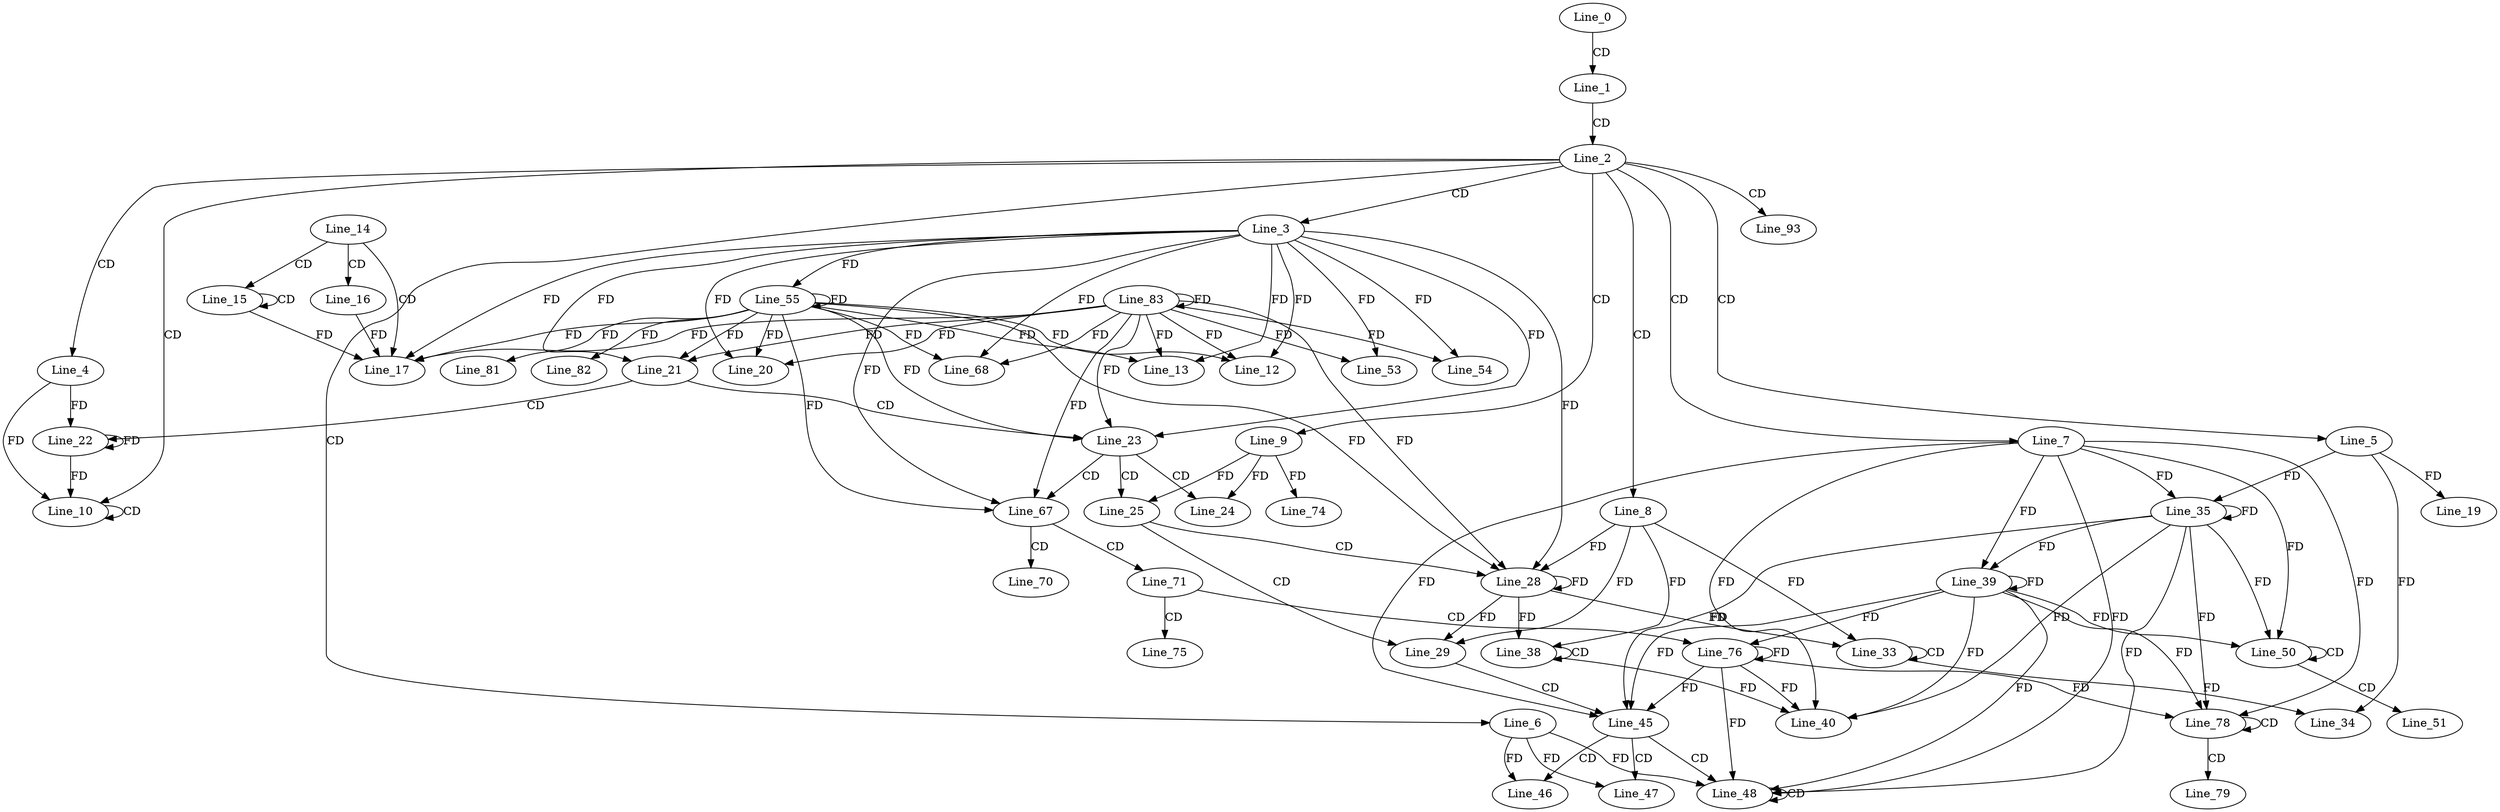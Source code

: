 digraph G {
  Line_0;
  Line_1;
  Line_2;
  Line_3;
  Line_4;
  Line_5;
  Line_6;
  Line_7;
  Line_8;
  Line_9;
  Line_10;
  Line_12;
  Line_13;
  Line_14;
  Line_15;
  Line_15;
  Line_16;
  Line_17;
  Line_17;
  Line_19;
  Line_20;
  Line_21;
  Line_21;
  Line_22;
  Line_23;
  Line_23;
  Line_24;
  Line_25;
  Line_28;
  Line_28;
  Line_29;
  Line_33;
  Line_33;
  Line_34;
  Line_35;
  Line_38;
  Line_38;
  Line_39;
  Line_40;
  Line_45;
  Line_46;
  Line_47;
  Line_48;
  Line_48;
  Line_48;
  Line_48;
  Line_50;
  Line_50;
  Line_50;
  Line_51;
  Line_53;
  Line_54;
  Line_55;
  Line_67;
  Line_67;
  Line_68;
  Line_70;
  Line_71;
  Line_74;
  Line_75;
  Line_76;
  Line_78;
  Line_78;
  Line_78;
  Line_79;
  Line_81;
  Line_82;
  Line_83;
  Line_10;
  Line_93;
  Line_0 -> Line_1 [ label="CD" ];
  Line_1 -> Line_2 [ label="CD" ];
  Line_2 -> Line_3 [ label="CD" ];
  Line_2 -> Line_4 [ label="CD" ];
  Line_2 -> Line_5 [ label="CD" ];
  Line_2 -> Line_6 [ label="CD" ];
  Line_2 -> Line_7 [ label="CD" ];
  Line_2 -> Line_8 [ label="CD" ];
  Line_2 -> Line_9 [ label="CD" ];
  Line_2 -> Line_10 [ label="CD" ];
  Line_10 -> Line_10 [ label="CD" ];
  Line_3 -> Line_12 [ label="FD" ];
  Line_3 -> Line_13 [ label="FD" ];
  Line_14 -> Line_15 [ label="CD" ];
  Line_15 -> Line_15 [ label="CD" ];
  Line_14 -> Line_16 [ label="CD" ];
  Line_14 -> Line_17 [ label="CD" ];
  Line_3 -> Line_17 [ label="FD" ];
  Line_16 -> Line_17 [ label="FD" ];
  Line_15 -> Line_17 [ label="FD" ];
  Line_5 -> Line_19 [ label="FD" ];
  Line_3 -> Line_20 [ label="FD" ];
  Line_3 -> Line_21 [ label="FD" ];
  Line_21 -> Line_22 [ label="CD" ];
  Line_22 -> Line_22 [ label="FD" ];
  Line_4 -> Line_22 [ label="FD" ];
  Line_21 -> Line_23 [ label="CD" ];
  Line_3 -> Line_23 [ label="FD" ];
  Line_23 -> Line_24 [ label="CD" ];
  Line_9 -> Line_24 [ label="FD" ];
  Line_23 -> Line_25 [ label="CD" ];
  Line_9 -> Line_25 [ label="FD" ];
  Line_25 -> Line_28 [ label="CD" ];
  Line_28 -> Line_28 [ label="FD" ];
  Line_8 -> Line_28 [ label="FD" ];
  Line_3 -> Line_28 [ label="FD" ];
  Line_25 -> Line_29 [ label="CD" ];
  Line_28 -> Line_29 [ label="FD" ];
  Line_8 -> Line_29 [ label="FD" ];
  Line_33 -> Line_33 [ label="CD" ];
  Line_28 -> Line_33 [ label="FD" ];
  Line_8 -> Line_33 [ label="FD" ];
  Line_5 -> Line_34 [ label="FD" ];
  Line_33 -> Line_34 [ label="FD" ];
  Line_35 -> Line_35 [ label="FD" ];
  Line_7 -> Line_35 [ label="FD" ];
  Line_5 -> Line_35 [ label="FD" ];
  Line_38 -> Line_38 [ label="CD" ];
  Line_28 -> Line_38 [ label="FD" ];
  Line_8 -> Line_38 [ label="FD" ];
  Line_35 -> Line_39 [ label="FD" ];
  Line_39 -> Line_39 [ label="FD" ];
  Line_7 -> Line_39 [ label="FD" ];
  Line_35 -> Line_40 [ label="FD" ];
  Line_39 -> Line_40 [ label="FD" ];
  Line_7 -> Line_40 [ label="FD" ];
  Line_38 -> Line_40 [ label="FD" ];
  Line_29 -> Line_45 [ label="CD" ];
  Line_35 -> Line_45 [ label="FD" ];
  Line_39 -> Line_45 [ label="FD" ];
  Line_7 -> Line_45 [ label="FD" ];
  Line_45 -> Line_46 [ label="CD" ];
  Line_6 -> Line_46 [ label="FD" ];
  Line_45 -> Line_47 [ label="CD" ];
  Line_6 -> Line_47 [ label="FD" ];
  Line_45 -> Line_48 [ label="CD" ];
  Line_48 -> Line_48 [ label="CD" ];
  Line_35 -> Line_48 [ label="FD" ];
  Line_39 -> Line_48 [ label="FD" ];
  Line_7 -> Line_48 [ label="FD" ];
  Line_6 -> Line_48 [ label="FD" ];
  Line_50 -> Line_50 [ label="CD" ];
  Line_35 -> Line_50 [ label="FD" ];
  Line_39 -> Line_50 [ label="FD" ];
  Line_7 -> Line_50 [ label="FD" ];
  Line_50 -> Line_51 [ label="CD" ];
  Line_3 -> Line_53 [ label="FD" ];
  Line_3 -> Line_54 [ label="FD" ];
  Line_55 -> Line_55 [ label="FD" ];
  Line_3 -> Line_55 [ label="FD" ];
  Line_23 -> Line_67 [ label="CD" ];
  Line_55 -> Line_67 [ label="FD" ];
  Line_3 -> Line_67 [ label="FD" ];
  Line_55 -> Line_68 [ label="FD" ];
  Line_3 -> Line_68 [ label="FD" ];
  Line_67 -> Line_70 [ label="CD" ];
  Line_67 -> Line_71 [ label="CD" ];
  Line_9 -> Line_74 [ label="FD" ];
  Line_71 -> Line_75 [ label="CD" ];
  Line_71 -> Line_76 [ label="CD" ];
  Line_39 -> Line_76 [ label="FD" ];
  Line_76 -> Line_76 [ label="FD" ];
  Line_78 -> Line_78 [ label="CD" ];
  Line_35 -> Line_78 [ label="FD" ];
  Line_39 -> Line_78 [ label="FD" ];
  Line_76 -> Line_78 [ label="FD" ];
  Line_7 -> Line_78 [ label="FD" ];
  Line_78 -> Line_79 [ label="CD" ];
  Line_55 -> Line_81 [ label="FD" ];
  Line_55 -> Line_82 [ label="FD" ];
  Line_83 -> Line_83 [ label="FD" ];
  Line_22 -> Line_10 [ label="FD" ];
  Line_4 -> Line_10 [ label="FD" ];
  Line_2 -> Line_93 [ label="CD" ];
  Line_55 -> Line_12 [ label="FD" ];
  Line_83 -> Line_12 [ label="FD" ];
  Line_55 -> Line_13 [ label="FD" ];
  Line_83 -> Line_13 [ label="FD" ];
  Line_55 -> Line_17 [ label="FD" ];
  Line_83 -> Line_17 [ label="FD" ];
  Line_55 -> Line_20 [ label="FD" ];
  Line_83 -> Line_20 [ label="FD" ];
  Line_55 -> Line_21 [ label="FD" ];
  Line_83 -> Line_21 [ label="FD" ];
  Line_55 -> Line_23 [ label="FD" ];
  Line_83 -> Line_23 [ label="FD" ];
  Line_55 -> Line_28 [ label="FD" ];
  Line_83 -> Line_28 [ label="FD" ];
  Line_76 -> Line_40 [ label="FD" ];
  Line_76 -> Line_45 [ label="FD" ];
  Line_76 -> Line_48 [ label="FD" ];
  Line_83 -> Line_53 [ label="FD" ];
  Line_83 -> Line_54 [ label="FD" ];
  Line_83 -> Line_67 [ label="FD" ];
  Line_83 -> Line_68 [ label="FD" ];
}
